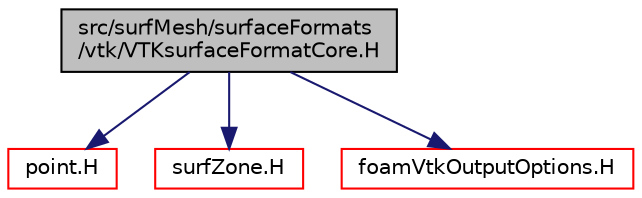digraph "src/surfMesh/surfaceFormats/vtk/VTKsurfaceFormatCore.H"
{
  bgcolor="transparent";
  edge [fontname="Helvetica",fontsize="10",labelfontname="Helvetica",labelfontsize="10"];
  node [fontname="Helvetica",fontsize="10",shape=record];
  Node1 [label="src/surfMesh/surfaceFormats\l/vtk/VTKsurfaceFormatCore.H",height=0.2,width=0.4,color="black", fillcolor="grey75", style="filled" fontcolor="black"];
  Node1 -> Node2 [color="midnightblue",fontsize="10",style="solid",fontname="Helvetica"];
  Node2 [label="point.H",height=0.2,width=0.4,color="red",URL="$point_8H.html"];
  Node1 -> Node3 [color="midnightblue",fontsize="10",style="solid",fontname="Helvetica"];
  Node3 [label="surfZone.H",height=0.2,width=0.4,color="red",URL="$surfZone_8H.html"];
  Node1 -> Node4 [color="midnightblue",fontsize="10",style="solid",fontname="Helvetica"];
  Node4 [label="foamVtkOutputOptions.H",height=0.2,width=0.4,color="red",URL="$foamVtkOutputOptions_8H.html"];
}
